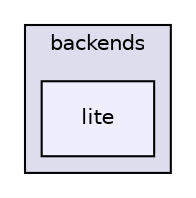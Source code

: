 digraph "/build/FastDeploy/fastdeploy/runtime/backends/lite" {
  compound=true
  node [ fontsize="10", fontname="Helvetica"];
  edge [ labelfontsize="10", labelfontname="Helvetica"];
  subgraph clusterdir_c60a478ed5bf04c89f9fa5bac9257057 {
    graph [ bgcolor="#ddddee", pencolor="black", label="backends" fontname="Helvetica", fontsize="10", URL="dir_c60a478ed5bf04c89f9fa5bac9257057.html"]
  dir_46759fd434d8990cd1eef262e4784b67 [shape=box, label="lite", style="filled", fillcolor="#eeeeff", pencolor="black", URL="dir_46759fd434d8990cd1eef262e4784b67.html"];
  }
}
